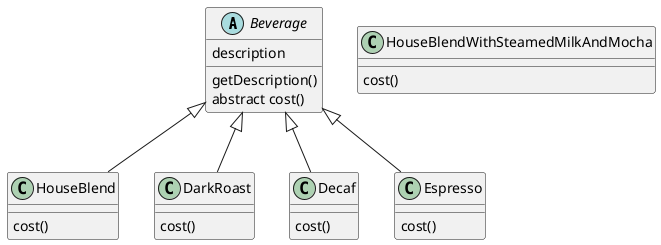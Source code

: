 @startuml
' 饮料
abstract class Beverage {
description
getDescription()
abstract cost()
}

class HouseBlend {
cost()
}
HouseBlend --up|> Beverage

class DarkRoast {
cost()
}
DarkRoast --up|> Beverage

class Decaf {
cost()
}
Decaf --up|> Beverage

class Espresso {
cost()
}
Espresso --up|> Beverage

class HouseBlendWithSteamedMilkAndMocha {
cost()
}
'....有几十个,简直是类爆炸
@enduml
